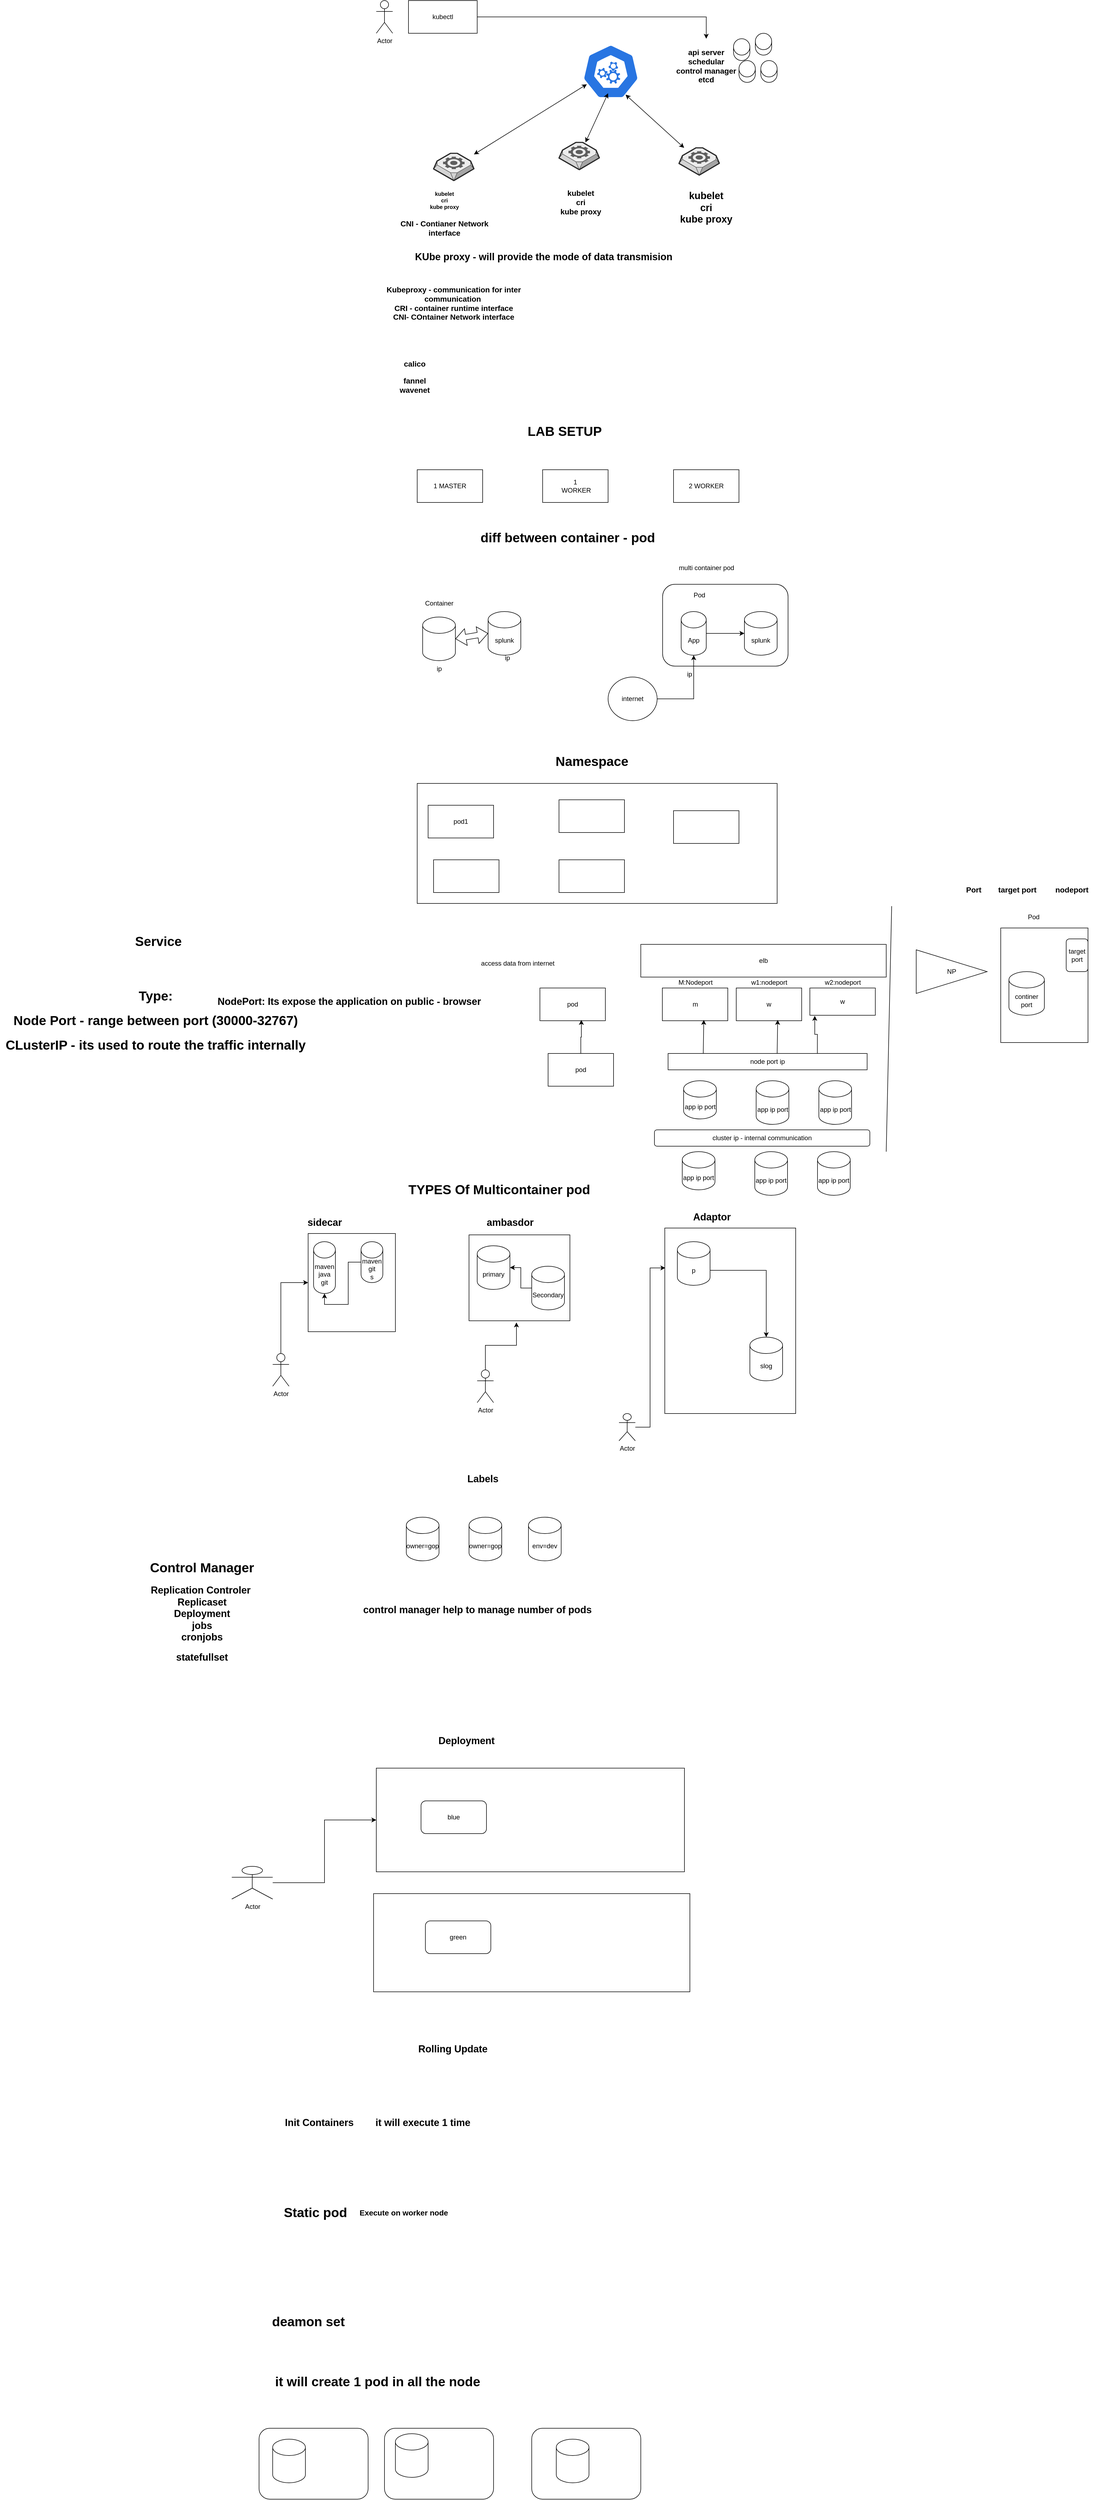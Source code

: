 <mxfile version="20.0.4" type="github">
  <diagram id="CBXjzga55jaLRlvK6xoz" name="Page-1">
    <mxGraphModel dx="2431" dy="811" grid="1" gridSize="10" guides="1" tooltips="1" connect="1" arrows="1" fold="1" page="1" pageScale="1" pageWidth="850" pageHeight="1100" math="0" shadow="0">
      <root>
        <mxCell id="0" />
        <mxCell id="1" parent="0" />
        <mxCell id="NtMriZ6diyoZdi4Wk9FT-16" value="" style="sketch=0;html=1;dashed=0;whitespace=wrap;fillColor=#2875E2;strokeColor=#ffffff;points=[[0.005,0.63,0],[0.1,0.2,0],[0.9,0.2,0],[0.5,0,0],[0.995,0.63,0],[0.72,0.99,0],[0.5,1,0],[0.28,0.99,0]];shape=mxgraph.kubernetes.icon;prIcon=master" parent="1" vertex="1">
          <mxGeometry x="400" y="130" width="130" height="100" as="geometry" />
        </mxCell>
        <mxCell id="NtMriZ6diyoZdi4Wk9FT-17" value="" style="verticalLabelPosition=bottom;html=1;verticalAlign=top;strokeWidth=1;align=center;outlineConnect=0;dashed=0;outlineConnect=0;shape=mxgraph.aws3d.worker;fillColor=#ECECEC;strokeColor=#5E5E5E;aspect=fixed;" parent="1" vertex="1">
          <mxGeometry x="370" y="310" width="74" height="50" as="geometry" />
        </mxCell>
        <mxCell id="NtMriZ6diyoZdi4Wk9FT-18" value="" style="verticalLabelPosition=bottom;html=1;verticalAlign=top;strokeWidth=1;align=center;outlineConnect=0;dashed=0;outlineConnect=0;shape=mxgraph.aws3d.worker;fillColor=#ECECEC;strokeColor=#5E5E5E;aspect=fixed;" parent="1" vertex="1">
          <mxGeometry x="140" y="330" width="74" height="50" as="geometry" />
        </mxCell>
        <mxCell id="NtMriZ6diyoZdi4Wk9FT-19" value="" style="verticalLabelPosition=bottom;html=1;verticalAlign=top;strokeWidth=1;align=center;outlineConnect=0;dashed=0;outlineConnect=0;shape=mxgraph.aws3d.worker;fillColor=#ECECEC;strokeColor=#5E5E5E;aspect=fixed;" parent="1" vertex="1">
          <mxGeometry x="590" y="320" width="74" height="50" as="geometry" />
        </mxCell>
        <mxCell id="NtMriZ6diyoZdi4Wk9FT-21" value="&lt;h2&gt;kubelet&lt;br&gt;cri&lt;br&gt;kube proxy&lt;/h2&gt;" style="text;html=1;strokeColor=none;fillColor=none;align=center;verticalAlign=middle;whiteSpace=wrap;rounded=0;" parent="1" vertex="1">
          <mxGeometry x="540" y="380" width="200" height="100" as="geometry" />
        </mxCell>
        <mxCell id="NtMriZ6diyoZdi4Wk9FT-22" value="&lt;h3&gt;api server&lt;br&gt;schedular&lt;br&gt;control manager&lt;br&gt;etcd&lt;/h3&gt;" style="text;html=1;strokeColor=none;fillColor=none;align=center;verticalAlign=middle;whiteSpace=wrap;rounded=0;" parent="1" vertex="1">
          <mxGeometry x="540" y="120" width="200" height="100" as="geometry" />
        </mxCell>
        <mxCell id="NtMriZ6diyoZdi4Wk9FT-23" value="&lt;h5&gt;kubelet&lt;br&gt;cri&lt;br&gt;kube proxy&lt;br&gt;&lt;/h5&gt;&lt;h3&gt;CNI - Contianer Network interface&lt;/h3&gt;" style="text;html=1;strokeColor=none;fillColor=none;align=center;verticalAlign=middle;whiteSpace=wrap;rounded=0;" parent="1" vertex="1">
          <mxGeometry x="60" y="390" width="200" height="100" as="geometry" />
        </mxCell>
        <mxCell id="NtMriZ6diyoZdi4Wk9FT-24" value="&lt;h3&gt;kubelet&lt;br&gt;cri&lt;br&gt;kube proxy&lt;/h3&gt;" style="text;html=1;strokeColor=none;fillColor=none;align=center;verticalAlign=middle;whiteSpace=wrap;rounded=0;" parent="1" vertex="1">
          <mxGeometry x="310" y="370" width="200" height="100" as="geometry" />
        </mxCell>
        <mxCell id="NtMriZ6diyoZdi4Wk9FT-25" value="" style="endArrow=classic;startArrow=classic;html=1;rounded=0;" parent="1" source="NtMriZ6diyoZdi4Wk9FT-17" edge="1">
          <mxGeometry width="50" height="50" relative="1" as="geometry">
            <mxPoint x="410" y="270" as="sourcePoint" />
            <mxPoint x="460" y="220" as="targetPoint" />
          </mxGeometry>
        </mxCell>
        <mxCell id="NtMriZ6diyoZdi4Wk9FT-28" value="" style="endArrow=classic;startArrow=classic;html=1;rounded=0;entryX=0.162;entryY=0.735;entryDx=0;entryDy=0;entryPerimeter=0;" parent="1" source="NtMriZ6diyoZdi4Wk9FT-18" target="NtMriZ6diyoZdi4Wk9FT-16" edge="1">
          <mxGeometry width="50" height="50" relative="1" as="geometry">
            <mxPoint x="400" y="350" as="sourcePoint" />
            <mxPoint x="450" y="300" as="targetPoint" />
          </mxGeometry>
        </mxCell>
        <mxCell id="NtMriZ6diyoZdi4Wk9FT-31" value="" style="endArrow=classic;startArrow=classic;html=1;rounded=0;entryX=0.708;entryY=0.925;entryDx=0;entryDy=0;entryPerimeter=0;" parent="1" source="NtMriZ6diyoZdi4Wk9FT-19" target="NtMriZ6diyoZdi4Wk9FT-16" edge="1">
          <mxGeometry width="50" height="50" relative="1" as="geometry">
            <mxPoint x="400" y="350" as="sourcePoint" />
            <mxPoint x="450" y="300" as="targetPoint" />
          </mxGeometry>
        </mxCell>
        <mxCell id="NtMriZ6diyoZdi4Wk9FT-36" style="edgeStyle=orthogonalEdgeStyle;rounded=0;orthogonalLoop=1;jettySize=auto;html=1;exitX=1;exitY=0.5;exitDx=0;exitDy=0;" parent="1" source="NtMriZ6diyoZdi4Wk9FT-32" target="NtMriZ6diyoZdi4Wk9FT-22" edge="1">
          <mxGeometry relative="1" as="geometry" />
        </mxCell>
        <mxCell id="NtMriZ6diyoZdi4Wk9FT-32" value="kubectl" style="rounded=0;whiteSpace=wrap;html=1;" parent="1" vertex="1">
          <mxGeometry x="94" y="50" width="126" height="60" as="geometry" />
        </mxCell>
        <mxCell id="EqZx8BdncKICett_EGlK-1" value="&lt;h3&gt;Kubeproxy - communication for inter communication&amp;nbsp;&lt;br&gt;CRI - container runtime interface&lt;br&gt;CNI- COntainer Network interface&lt;/h3&gt;" style="text;html=1;strokeColor=none;fillColor=none;align=center;verticalAlign=middle;whiteSpace=wrap;rounded=0;" parent="1" vertex="1">
          <mxGeometry x="7" y="520" width="340" height="170" as="geometry" />
        </mxCell>
        <mxCell id="EqZx8BdncKICett_EGlK-4" value="&lt;h3&gt;calico&lt;/h3&gt;&lt;h3&gt;fannel&lt;br&gt;wavenet&lt;/h3&gt;" style="text;html=1;align=center;verticalAlign=middle;resizable=0;points=[];autosize=1;strokeColor=none;fillColor=none;" parent="1" vertex="1">
          <mxGeometry x="65" y="685" width="80" height="110" as="geometry" />
        </mxCell>
        <mxCell id="EqZx8BdncKICett_EGlK-5" value="&lt;h2&gt;KUbe proxy - will provide the mode of data transmision&amp;nbsp;&lt;/h2&gt;" style="text;html=1;align=center;verticalAlign=middle;resizable=0;points=[];autosize=1;strokeColor=none;fillColor=none;" parent="1" vertex="1">
          <mxGeometry x="94" y="490" width="500" height="60" as="geometry" />
        </mxCell>
        <mxCell id="EqZx8BdncKICett_EGlK-6" value="" style="shape=cylinder3;whiteSpace=wrap;html=1;boundedLbl=1;backgroundOutline=1;size=15;" parent="1" vertex="1">
          <mxGeometry x="690" y="120" width="30" height="40" as="geometry" />
        </mxCell>
        <mxCell id="EqZx8BdncKICett_EGlK-7" value="" style="shape=cylinder3;whiteSpace=wrap;html=1;boundedLbl=1;backgroundOutline=1;size=15;" parent="1" vertex="1">
          <mxGeometry x="730" y="110" width="30" height="40" as="geometry" />
        </mxCell>
        <mxCell id="EqZx8BdncKICett_EGlK-8" value="" style="shape=cylinder3;whiteSpace=wrap;html=1;boundedLbl=1;backgroundOutline=1;size=15;" parent="1" vertex="1">
          <mxGeometry x="740" y="160" width="30" height="40" as="geometry" />
        </mxCell>
        <mxCell id="EqZx8BdncKICett_EGlK-9" value="" style="shape=cylinder3;whiteSpace=wrap;html=1;boundedLbl=1;backgroundOutline=1;size=15;" parent="1" vertex="1">
          <mxGeometry x="700" y="160" width="30" height="40" as="geometry" />
        </mxCell>
        <mxCell id="4nlPYvr7-jDKzYdwGR_k-1" value="Actor" style="shape=umlActor;verticalLabelPosition=bottom;verticalAlign=top;html=1;outlineConnect=0;" vertex="1" parent="1">
          <mxGeometry x="35" y="50" width="30" height="60" as="geometry" />
        </mxCell>
        <mxCell id="4nlPYvr7-jDKzYdwGR_k-2" value="1 MASTER" style="whiteSpace=wrap;html=1;" vertex="1" parent="1">
          <mxGeometry x="110" y="910" width="120" height="60" as="geometry" />
        </mxCell>
        <mxCell id="4nlPYvr7-jDKzYdwGR_k-4" value="&lt;h1&gt;LAB SETUP&lt;/h1&gt;" style="text;html=1;align=center;verticalAlign=middle;resizable=0;points=[];autosize=1;strokeColor=none;fillColor=none;" vertex="1" parent="1">
          <mxGeometry x="300" y="805" width="160" height="70" as="geometry" />
        </mxCell>
        <mxCell id="4nlPYvr7-jDKzYdwGR_k-5" value="2 WORKER" style="whiteSpace=wrap;html=1;" vertex="1" parent="1">
          <mxGeometry x="580" y="910" width="120" height="60" as="geometry" />
        </mxCell>
        <mxCell id="4nlPYvr7-jDKzYdwGR_k-6" value="1&lt;br&gt;&amp;nbsp;WORKER" style="whiteSpace=wrap;html=1;" vertex="1" parent="1">
          <mxGeometry x="340" y="910" width="120" height="60" as="geometry" />
        </mxCell>
        <mxCell id="4nlPYvr7-jDKzYdwGR_k-10" value="" style="rounded=1;whiteSpace=wrap;html=1;" vertex="1" parent="1">
          <mxGeometry x="560" y="1120" width="230" height="150" as="geometry" />
        </mxCell>
        <mxCell id="4nlPYvr7-jDKzYdwGR_k-8" value="" style="shape=cylinder3;whiteSpace=wrap;html=1;boundedLbl=1;backgroundOutline=1;size=15;" vertex="1" parent="1">
          <mxGeometry x="120" y="1180" width="60" height="80" as="geometry" />
        </mxCell>
        <mxCell id="4nlPYvr7-jDKzYdwGR_k-26" style="edgeStyle=orthogonalEdgeStyle;rounded=0;orthogonalLoop=1;jettySize=auto;html=1;" edge="1" parent="1" source="4nlPYvr7-jDKzYdwGR_k-9" target="4nlPYvr7-jDKzYdwGR_k-18">
          <mxGeometry relative="1" as="geometry" />
        </mxCell>
        <mxCell id="4nlPYvr7-jDKzYdwGR_k-9" value="App&lt;br&gt;" style="shape=cylinder3;whiteSpace=wrap;html=1;boundedLbl=1;backgroundOutline=1;size=15;" vertex="1" parent="1">
          <mxGeometry x="594" y="1170" width="46" height="80" as="geometry" />
        </mxCell>
        <mxCell id="4nlPYvr7-jDKzYdwGR_k-12" value="Container&lt;br&gt;" style="text;html=1;align=center;verticalAlign=middle;resizable=0;points=[];autosize=1;strokeColor=none;fillColor=none;" vertex="1" parent="1">
          <mxGeometry x="110" y="1140" width="80" height="30" as="geometry" />
        </mxCell>
        <mxCell id="4nlPYvr7-jDKzYdwGR_k-13" value="Pod" style="text;html=1;align=center;verticalAlign=middle;resizable=0;points=[];autosize=1;strokeColor=none;fillColor=none;" vertex="1" parent="1">
          <mxGeometry x="607" y="1125" width="40" height="30" as="geometry" />
        </mxCell>
        <mxCell id="4nlPYvr7-jDKzYdwGR_k-14" value="&lt;h1&gt;diff between container - pod&amp;nbsp;&lt;/h1&gt;" style="text;html=1;align=center;verticalAlign=middle;resizable=0;points=[];autosize=1;strokeColor=none;fillColor=none;" vertex="1" parent="1">
          <mxGeometry x="214" y="1000" width="350" height="70" as="geometry" />
        </mxCell>
        <mxCell id="4nlPYvr7-jDKzYdwGR_k-18" value="splunk" style="shape=cylinder3;whiteSpace=wrap;html=1;boundedLbl=1;backgroundOutline=1;size=15;" vertex="1" parent="1">
          <mxGeometry x="710" y="1170" width="60" height="80" as="geometry" />
        </mxCell>
        <mxCell id="4nlPYvr7-jDKzYdwGR_k-19" value="splunk" style="shape=cylinder3;whiteSpace=wrap;html=1;boundedLbl=1;backgroundOutline=1;size=15;" vertex="1" parent="1">
          <mxGeometry x="240" y="1170" width="60" height="80" as="geometry" />
        </mxCell>
        <mxCell id="4nlPYvr7-jDKzYdwGR_k-20" value="" style="shape=flexArrow;endArrow=classic;startArrow=classic;html=1;rounded=0;exitX=1;exitY=0.5;exitDx=0;exitDy=0;exitPerimeter=0;entryX=0;entryY=0.5;entryDx=0;entryDy=0;entryPerimeter=0;" edge="1" parent="1" source="4nlPYvr7-jDKzYdwGR_k-8" target="4nlPYvr7-jDKzYdwGR_k-19">
          <mxGeometry width="100" height="100" relative="1" as="geometry">
            <mxPoint x="180" y="1290" as="sourcePoint" />
            <mxPoint x="280" y="1190" as="targetPoint" />
          </mxGeometry>
        </mxCell>
        <mxCell id="4nlPYvr7-jDKzYdwGR_k-21" value="ip" style="text;html=1;align=center;verticalAlign=middle;resizable=0;points=[];autosize=1;strokeColor=none;fillColor=none;" vertex="1" parent="1">
          <mxGeometry x="135" y="1260" width="30" height="30" as="geometry" />
        </mxCell>
        <mxCell id="4nlPYvr7-jDKzYdwGR_k-22" value="ip" style="text;html=1;align=center;verticalAlign=middle;resizable=0;points=[];autosize=1;strokeColor=none;fillColor=none;" vertex="1" parent="1">
          <mxGeometry x="260" y="1240" width="30" height="30" as="geometry" />
        </mxCell>
        <mxCell id="4nlPYvr7-jDKzYdwGR_k-23" value="ip" style="text;html=1;align=center;verticalAlign=middle;resizable=0;points=[];autosize=1;strokeColor=none;fillColor=none;" vertex="1" parent="1">
          <mxGeometry x="594" y="1270" width="30" height="30" as="geometry" />
        </mxCell>
        <mxCell id="4nlPYvr7-jDKzYdwGR_k-25" style="edgeStyle=orthogonalEdgeStyle;rounded=0;orthogonalLoop=1;jettySize=auto;html=1;entryX=0.5;entryY=1;entryDx=0;entryDy=0;entryPerimeter=0;" edge="1" parent="1" source="4nlPYvr7-jDKzYdwGR_k-24" target="4nlPYvr7-jDKzYdwGR_k-9">
          <mxGeometry relative="1" as="geometry" />
        </mxCell>
        <mxCell id="4nlPYvr7-jDKzYdwGR_k-24" value="internet" style="ellipse;whiteSpace=wrap;html=1;" vertex="1" parent="1">
          <mxGeometry x="460" y="1290" width="90" height="80" as="geometry" />
        </mxCell>
        <mxCell id="4nlPYvr7-jDKzYdwGR_k-27" value="multi container pod" style="text;html=1;align=center;verticalAlign=middle;resizable=0;points=[];autosize=1;strokeColor=none;fillColor=none;" vertex="1" parent="1">
          <mxGeometry x="580" y="1075" width="120" height="30" as="geometry" />
        </mxCell>
        <mxCell id="4nlPYvr7-jDKzYdwGR_k-28" value="" style="rounded=0;whiteSpace=wrap;html=1;" vertex="1" parent="1">
          <mxGeometry x="110" y="1485" width="660" height="220" as="geometry" />
        </mxCell>
        <mxCell id="4nlPYvr7-jDKzYdwGR_k-29" value="&lt;h1&gt;Namespace&lt;/h1&gt;" style="text;html=1;align=center;verticalAlign=middle;resizable=0;points=[];autosize=1;strokeColor=none;fillColor=none;" vertex="1" parent="1">
          <mxGeometry x="350" y="1410" width="160" height="70" as="geometry" />
        </mxCell>
        <mxCell id="4nlPYvr7-jDKzYdwGR_k-30" value="pod1" style="whiteSpace=wrap;html=1;" vertex="1" parent="1">
          <mxGeometry x="130" y="1525" width="120" height="60" as="geometry" />
        </mxCell>
        <mxCell id="4nlPYvr7-jDKzYdwGR_k-31" value="" style="whiteSpace=wrap;html=1;" vertex="1" parent="1">
          <mxGeometry x="140" y="1625" width="120" height="60" as="geometry" />
        </mxCell>
        <mxCell id="4nlPYvr7-jDKzYdwGR_k-32" value="" style="whiteSpace=wrap;html=1;" vertex="1" parent="1">
          <mxGeometry x="370" y="1625" width="120" height="60" as="geometry" />
        </mxCell>
        <mxCell id="4nlPYvr7-jDKzYdwGR_k-33" value="" style="whiteSpace=wrap;html=1;" vertex="1" parent="1">
          <mxGeometry x="370" y="1515" width="120" height="60" as="geometry" />
        </mxCell>
        <mxCell id="4nlPYvr7-jDKzYdwGR_k-34" value="" style="whiteSpace=wrap;html=1;" vertex="1" parent="1">
          <mxGeometry x="580" y="1535" width="120" height="60" as="geometry" />
        </mxCell>
        <mxCell id="4nlPYvr7-jDKzYdwGR_k-35" value="&lt;h1&gt;Service&lt;/h1&gt;" style="text;html=1;align=center;verticalAlign=middle;resizable=0;points=[];autosize=1;strokeColor=none;fillColor=none;" vertex="1" parent="1">
          <mxGeometry x="-420" y="1740" width="110" height="70" as="geometry" />
        </mxCell>
        <mxCell id="4nlPYvr7-jDKzYdwGR_k-38" value="pod" style="whiteSpace=wrap;html=1;" vertex="1" parent="1">
          <mxGeometry x="335" y="1860" width="120" height="60" as="geometry" />
        </mxCell>
        <mxCell id="4nlPYvr7-jDKzYdwGR_k-40" style="edgeStyle=orthogonalEdgeStyle;rounded=0;orthogonalLoop=1;jettySize=auto;html=1;exitX=0.5;exitY=0;exitDx=0;exitDy=0;entryX=0.633;entryY=0.975;entryDx=0;entryDy=0;entryPerimeter=0;" edge="1" parent="1" source="4nlPYvr7-jDKzYdwGR_k-39" target="4nlPYvr7-jDKzYdwGR_k-38">
          <mxGeometry relative="1" as="geometry" />
        </mxCell>
        <mxCell id="4nlPYvr7-jDKzYdwGR_k-39" value="pod" style="whiteSpace=wrap;html=1;" vertex="1" parent="1">
          <mxGeometry x="350" y="1980" width="120" height="60" as="geometry" />
        </mxCell>
        <mxCell id="4nlPYvr7-jDKzYdwGR_k-41" value="access data from internet" style="text;html=1;align=center;verticalAlign=middle;resizable=0;points=[];autosize=1;strokeColor=none;fillColor=none;" vertex="1" parent="1">
          <mxGeometry x="214" y="1800" width="160" height="30" as="geometry" />
        </mxCell>
        <mxCell id="4nlPYvr7-jDKzYdwGR_k-43" value="&lt;h1&gt;Type:&lt;/h1&gt;&lt;h1&gt;Node Port - range between port (30000-32767)&lt;/h1&gt;&lt;h1&gt;CLusterIP - its used to route the traffic internally&lt;/h1&gt;" style="text;html=1;align=center;verticalAlign=middle;resizable=0;points=[];autosize=1;strokeColor=none;fillColor=none;" vertex="1" parent="1">
          <mxGeometry x="-655" y="1840" width="570" height="160" as="geometry" />
        </mxCell>
        <mxCell id="4nlPYvr7-jDKzYdwGR_k-44" value="&lt;h2&gt;NodePort: Its expose the application on public - browser&lt;/h2&gt;" style="text;html=1;align=center;verticalAlign=middle;resizable=0;points=[];autosize=1;strokeColor=none;fillColor=none;" vertex="1" parent="1">
          <mxGeometry x="-270" y="1855" width="510" height="60" as="geometry" />
        </mxCell>
        <mxCell id="4nlPYvr7-jDKzYdwGR_k-45" value="" style="whiteSpace=wrap;html=1;" vertex="1" parent="1">
          <mxGeometry x="-90" y="2310" width="160" height="180" as="geometry" />
        </mxCell>
        <mxCell id="4nlPYvr7-jDKzYdwGR_k-46" value="" style="whiteSpace=wrap;html=1;" vertex="1" parent="1">
          <mxGeometry x="205" y="2312.5" width="185" height="157.5" as="geometry" />
        </mxCell>
        <mxCell id="4nlPYvr7-jDKzYdwGR_k-47" value="" style="whiteSpace=wrap;html=1;" vertex="1" parent="1">
          <mxGeometry x="564" y="2300" width="240" height="340" as="geometry" />
        </mxCell>
        <mxCell id="4nlPYvr7-jDKzYdwGR_k-48" value="&lt;h1&gt;TYPES Of Multicontainer pod&lt;/h1&gt;" style="text;html=1;align=center;verticalAlign=middle;resizable=0;points=[];autosize=1;strokeColor=none;fillColor=none;" vertex="1" parent="1">
          <mxGeometry x="80" y="2195" width="360" height="70" as="geometry" />
        </mxCell>
        <mxCell id="4nlPYvr7-jDKzYdwGR_k-49" value="&lt;h2&gt;sidecar&lt;/h2&gt;" style="text;html=1;align=center;verticalAlign=middle;resizable=0;points=[];autosize=1;strokeColor=none;fillColor=none;" vertex="1" parent="1">
          <mxGeometry x="-105" y="2260" width="90" height="60" as="geometry" />
        </mxCell>
        <mxCell id="4nlPYvr7-jDKzYdwGR_k-50" value="&lt;h2&gt;ambasdor&lt;/h2&gt;" style="text;html=1;align=center;verticalAlign=middle;resizable=0;points=[];autosize=1;strokeColor=none;fillColor=none;" vertex="1" parent="1">
          <mxGeometry x="225" y="2260" width="110" height="60" as="geometry" />
        </mxCell>
        <mxCell id="4nlPYvr7-jDKzYdwGR_k-51" value="&lt;h2&gt;Adaptor&lt;/h2&gt;" style="text;html=1;align=center;verticalAlign=middle;resizable=0;points=[];autosize=1;strokeColor=none;fillColor=none;" vertex="1" parent="1">
          <mxGeometry x="605" y="2250" width="90" height="60" as="geometry" />
        </mxCell>
        <mxCell id="4nlPYvr7-jDKzYdwGR_k-52" value="maven&lt;br&gt;java&lt;br&gt;git&lt;br&gt;" style="shape=cylinder3;whiteSpace=wrap;html=1;boundedLbl=1;backgroundOutline=1;size=15;" vertex="1" parent="1">
          <mxGeometry x="-80" y="2325" width="40" height="95" as="geometry" />
        </mxCell>
        <mxCell id="4nlPYvr7-jDKzYdwGR_k-54" style="edgeStyle=orthogonalEdgeStyle;rounded=0;orthogonalLoop=1;jettySize=auto;html=1;entryX=0.5;entryY=1;entryDx=0;entryDy=0;entryPerimeter=0;" edge="1" parent="1" source="4nlPYvr7-jDKzYdwGR_k-53" target="4nlPYvr7-jDKzYdwGR_k-52">
          <mxGeometry relative="1" as="geometry" />
        </mxCell>
        <mxCell id="4nlPYvr7-jDKzYdwGR_k-53" value="maven&lt;br&gt;git&lt;br&gt;s" style="shape=cylinder3;whiteSpace=wrap;html=1;boundedLbl=1;backgroundOutline=1;size=15;" vertex="1" parent="1">
          <mxGeometry x="7" y="2325" width="40" height="75" as="geometry" />
        </mxCell>
        <mxCell id="4nlPYvr7-jDKzYdwGR_k-69" style="edgeStyle=orthogonalEdgeStyle;rounded=0;orthogonalLoop=1;jettySize=auto;html=1;exitX=0.5;exitY=0;exitDx=0;exitDy=0;exitPerimeter=0;entryX=0;entryY=0.5;entryDx=0;entryDy=0;" edge="1" parent="1" source="4nlPYvr7-jDKzYdwGR_k-57" target="4nlPYvr7-jDKzYdwGR_k-45">
          <mxGeometry relative="1" as="geometry" />
        </mxCell>
        <mxCell id="4nlPYvr7-jDKzYdwGR_k-57" value="Actor" style="shape=umlActor;verticalLabelPosition=bottom;verticalAlign=top;html=1;outlineConnect=0;" vertex="1" parent="1">
          <mxGeometry x="-155" y="2530" width="30" height="60" as="geometry" />
        </mxCell>
        <mxCell id="4nlPYvr7-jDKzYdwGR_k-58" value="primary" style="shape=cylinder3;whiteSpace=wrap;html=1;boundedLbl=1;backgroundOutline=1;size=15;" vertex="1" parent="1">
          <mxGeometry x="220" y="2332.5" width="60" height="80" as="geometry" />
        </mxCell>
        <mxCell id="4nlPYvr7-jDKzYdwGR_k-60" style="edgeStyle=orthogonalEdgeStyle;rounded=0;orthogonalLoop=1;jettySize=auto;html=1;" edge="1" parent="1" source="4nlPYvr7-jDKzYdwGR_k-59" target="4nlPYvr7-jDKzYdwGR_k-58">
          <mxGeometry relative="1" as="geometry" />
        </mxCell>
        <mxCell id="4nlPYvr7-jDKzYdwGR_k-59" value="Secondary" style="shape=cylinder3;whiteSpace=wrap;html=1;boundedLbl=1;backgroundOutline=1;size=15;" vertex="1" parent="1">
          <mxGeometry x="320" y="2370" width="60" height="80" as="geometry" />
        </mxCell>
        <mxCell id="4nlPYvr7-jDKzYdwGR_k-68" style="edgeStyle=orthogonalEdgeStyle;rounded=0;orthogonalLoop=1;jettySize=auto;html=1;exitX=0.5;exitY=0;exitDx=0;exitDy=0;exitPerimeter=0;entryX=0.47;entryY=1.019;entryDx=0;entryDy=0;entryPerimeter=0;" edge="1" parent="1" source="4nlPYvr7-jDKzYdwGR_k-62" target="4nlPYvr7-jDKzYdwGR_k-46">
          <mxGeometry relative="1" as="geometry" />
        </mxCell>
        <mxCell id="4nlPYvr7-jDKzYdwGR_k-62" value="Actor" style="shape=umlActor;verticalLabelPosition=bottom;verticalAlign=top;html=1;outlineConnect=0;" vertex="1" parent="1">
          <mxGeometry x="220" y="2560" width="30" height="60" as="geometry" />
        </mxCell>
        <mxCell id="4nlPYvr7-jDKzYdwGR_k-63" value="slog" style="shape=cylinder3;whiteSpace=wrap;html=1;boundedLbl=1;backgroundOutline=1;size=15;" vertex="1" parent="1">
          <mxGeometry x="720" y="2500" width="60" height="80" as="geometry" />
        </mxCell>
        <mxCell id="4nlPYvr7-jDKzYdwGR_k-74" style="edgeStyle=orthogonalEdgeStyle;rounded=0;orthogonalLoop=1;jettySize=auto;html=1;exitX=1;exitY=0;exitDx=0;exitDy=52.5;exitPerimeter=0;" edge="1" parent="1" source="4nlPYvr7-jDKzYdwGR_k-65" target="4nlPYvr7-jDKzYdwGR_k-63">
          <mxGeometry relative="1" as="geometry" />
        </mxCell>
        <mxCell id="4nlPYvr7-jDKzYdwGR_k-65" value="p" style="shape=cylinder3;whiteSpace=wrap;html=1;boundedLbl=1;backgroundOutline=1;size=15;" vertex="1" parent="1">
          <mxGeometry x="587" y="2325" width="60" height="80" as="geometry" />
        </mxCell>
        <mxCell id="4nlPYvr7-jDKzYdwGR_k-72" style="edgeStyle=orthogonalEdgeStyle;rounded=0;orthogonalLoop=1;jettySize=auto;html=1;entryX=0.004;entryY=0.215;entryDx=0;entryDy=0;entryPerimeter=0;" edge="1" parent="1" source="4nlPYvr7-jDKzYdwGR_k-71" target="4nlPYvr7-jDKzYdwGR_k-47">
          <mxGeometry relative="1" as="geometry">
            <mxPoint x="495" y="2560" as="targetPoint" />
          </mxGeometry>
        </mxCell>
        <mxCell id="4nlPYvr7-jDKzYdwGR_k-71" value="Actor" style="shape=umlActor;verticalLabelPosition=bottom;verticalAlign=top;html=1;outlineConnect=0;" vertex="1" parent="1">
          <mxGeometry x="480" y="2640" width="30" height="50" as="geometry" />
        </mxCell>
        <mxCell id="4nlPYvr7-jDKzYdwGR_k-75" value="&lt;h2&gt;Labels&lt;/h2&gt;" style="text;html=1;align=center;verticalAlign=middle;resizable=0;points=[];autosize=1;strokeColor=none;fillColor=none;" vertex="1" parent="1">
          <mxGeometry x="190" y="2730" width="80" height="60" as="geometry" />
        </mxCell>
        <mxCell id="4nlPYvr7-jDKzYdwGR_k-76" value="owner=gop" style="shape=cylinder3;whiteSpace=wrap;html=1;boundedLbl=1;backgroundOutline=1;size=15;" vertex="1" parent="1">
          <mxGeometry x="90" y="2830" width="60" height="80" as="geometry" />
        </mxCell>
        <mxCell id="4nlPYvr7-jDKzYdwGR_k-77" value="owner=gop" style="shape=cylinder3;whiteSpace=wrap;html=1;boundedLbl=1;backgroundOutline=1;size=15;" vertex="1" parent="1">
          <mxGeometry x="205" y="2830" width="60" height="80" as="geometry" />
        </mxCell>
        <mxCell id="4nlPYvr7-jDKzYdwGR_k-78" value="env=dev" style="shape=cylinder3;whiteSpace=wrap;html=1;boundedLbl=1;backgroundOutline=1;size=15;" vertex="1" parent="1">
          <mxGeometry x="314" y="2830" width="60" height="80" as="geometry" />
        </mxCell>
        <mxCell id="4nlPYvr7-jDKzYdwGR_k-79" value="&lt;h2&gt;&lt;/h2&gt;&lt;h1&gt;Control Manager&lt;/h1&gt;&lt;h2&gt;Replication Controler&amp;nbsp;&lt;br&gt;Replicaset&lt;br&gt;Deployment&lt;br&gt;jobs&lt;br&gt;cronjobs&lt;/h2&gt;&lt;h2&gt;statefullset&lt;/h2&gt;&lt;div&gt;&lt;br&gt;&lt;/div&gt;" style="text;html=1;align=center;verticalAlign=middle;resizable=0;points=[];autosize=1;strokeColor=none;fillColor=none;" vertex="1" parent="1">
          <mxGeometry x="-390" y="2885" width="210" height="250" as="geometry" />
        </mxCell>
        <mxCell id="4nlPYvr7-jDKzYdwGR_k-80" value="&lt;h2&gt;control manager help to manage number of pods&lt;/h2&gt;" style="text;html=1;align=center;verticalAlign=middle;resizable=0;points=[];autosize=1;strokeColor=none;fillColor=none;" vertex="1" parent="1">
          <mxGeometry y="2970" width="440" height="60" as="geometry" />
        </mxCell>
        <mxCell id="4nlPYvr7-jDKzYdwGR_k-81" value="m" style="whiteSpace=wrap;html=1;" vertex="1" parent="1">
          <mxGeometry x="559.5" y="1860" width="120" height="60" as="geometry" />
        </mxCell>
        <mxCell id="4nlPYvr7-jDKzYdwGR_k-82" style="edgeStyle=orthogonalEdgeStyle;rounded=0;orthogonalLoop=1;jettySize=auto;html=1;exitX=0.5;exitY=0;exitDx=0;exitDy=0;entryX=0.633;entryY=0.975;entryDx=0;entryDy=0;entryPerimeter=0;" edge="1" parent="1" target="4nlPYvr7-jDKzYdwGR_k-81">
          <mxGeometry relative="1" as="geometry">
            <mxPoint x="634.5" y="1980" as="sourcePoint" />
          </mxGeometry>
        </mxCell>
        <mxCell id="4nlPYvr7-jDKzYdwGR_k-85" value="w" style="whiteSpace=wrap;html=1;" vertex="1" parent="1">
          <mxGeometry x="695" y="1860" width="120" height="60" as="geometry" />
        </mxCell>
        <mxCell id="4nlPYvr7-jDKzYdwGR_k-86" style="edgeStyle=orthogonalEdgeStyle;rounded=0;orthogonalLoop=1;jettySize=auto;html=1;exitX=0.5;exitY=0;exitDx=0;exitDy=0;entryX=0.633;entryY=0.975;entryDx=0;entryDy=0;entryPerimeter=0;" edge="1" parent="1" target="4nlPYvr7-jDKzYdwGR_k-85">
          <mxGeometry relative="1" as="geometry">
            <mxPoint x="770" y="1980" as="sourcePoint" />
          </mxGeometry>
        </mxCell>
        <mxCell id="4nlPYvr7-jDKzYdwGR_k-88" value="w" style="whiteSpace=wrap;html=1;" vertex="1" parent="1">
          <mxGeometry x="830" y="1860" width="120" height="50" as="geometry" />
        </mxCell>
        <mxCell id="4nlPYvr7-jDKzYdwGR_k-97" style="edgeStyle=orthogonalEdgeStyle;rounded=0;orthogonalLoop=1;jettySize=auto;html=1;exitX=0.75;exitY=0;exitDx=0;exitDy=0;entryX=0.075;entryY=1.02;entryDx=0;entryDy=0;entryPerimeter=0;" edge="1" parent="1" source="4nlPYvr7-jDKzYdwGR_k-90" target="4nlPYvr7-jDKzYdwGR_k-88">
          <mxGeometry relative="1" as="geometry" />
        </mxCell>
        <mxCell id="4nlPYvr7-jDKzYdwGR_k-90" value="node port ip" style="whiteSpace=wrap;html=1;" vertex="1" parent="1">
          <mxGeometry x="570" y="1980" width="365" height="30" as="geometry" />
        </mxCell>
        <mxCell id="4nlPYvr7-jDKzYdwGR_k-92" value="elb" style="whiteSpace=wrap;html=1;" vertex="1" parent="1">
          <mxGeometry x="520" y="1780" width="450" height="60" as="geometry" />
        </mxCell>
        <mxCell id="4nlPYvr7-jDKzYdwGR_k-93" value="M:Nodeport" style="text;html=1;align=center;verticalAlign=middle;resizable=0;points=[];autosize=1;strokeColor=none;fillColor=none;" vertex="1" parent="1">
          <mxGeometry x="575" y="1835" width="90" height="30" as="geometry" />
        </mxCell>
        <mxCell id="4nlPYvr7-jDKzYdwGR_k-94" value="w1:nodeport" style="text;html=1;align=center;verticalAlign=middle;resizable=0;points=[];autosize=1;strokeColor=none;fillColor=none;" vertex="1" parent="1">
          <mxGeometry x="710" y="1835" width="90" height="30" as="geometry" />
        </mxCell>
        <mxCell id="4nlPYvr7-jDKzYdwGR_k-95" value="w2:nodeport" style="text;html=1;align=center;verticalAlign=middle;resizable=0;points=[];autosize=1;strokeColor=none;fillColor=none;" vertex="1" parent="1">
          <mxGeometry x="845" y="1835" width="90" height="30" as="geometry" />
        </mxCell>
        <mxCell id="4nlPYvr7-jDKzYdwGR_k-98" value="app ip port" style="shape=cylinder3;whiteSpace=wrap;html=1;boundedLbl=1;backgroundOutline=1;size=15;" vertex="1" parent="1">
          <mxGeometry x="598.5" y="2030" width="60" height="70" as="geometry" />
        </mxCell>
        <mxCell id="4nlPYvr7-jDKzYdwGR_k-99" value="app ip port" style="shape=cylinder3;whiteSpace=wrap;html=1;boundedLbl=1;backgroundOutline=1;size=15;" vertex="1" parent="1">
          <mxGeometry x="731.5" y="2030" width="60" height="80" as="geometry" />
        </mxCell>
        <mxCell id="4nlPYvr7-jDKzYdwGR_k-100" value="app ip port" style="shape=cylinder3;whiteSpace=wrap;html=1;boundedLbl=1;backgroundOutline=1;size=15;" vertex="1" parent="1">
          <mxGeometry x="846.5" y="2030" width="60" height="80" as="geometry" />
        </mxCell>
        <mxCell id="4nlPYvr7-jDKzYdwGR_k-104" value="" style="endArrow=none;html=1;rounded=0;" edge="1" parent="1">
          <mxGeometry width="50" height="50" relative="1" as="geometry">
            <mxPoint x="970" y="2160" as="sourcePoint" />
            <mxPoint x="980" y="1710" as="targetPoint" />
          </mxGeometry>
        </mxCell>
        <mxCell id="4nlPYvr7-jDKzYdwGR_k-105" value="&lt;h3&gt;Port&lt;/h3&gt;" style="text;html=1;align=center;verticalAlign=middle;resizable=0;points=[];autosize=1;strokeColor=none;fillColor=none;" vertex="1" parent="1">
          <mxGeometry x="1105" y="1650" width="50" height="60" as="geometry" />
        </mxCell>
        <mxCell id="4nlPYvr7-jDKzYdwGR_k-106" value="&lt;h3&gt;target port&lt;/h3&gt;" style="text;html=1;align=center;verticalAlign=middle;resizable=0;points=[];autosize=1;strokeColor=none;fillColor=none;" vertex="1" parent="1">
          <mxGeometry x="1165" y="1650" width="90" height="60" as="geometry" />
        </mxCell>
        <mxCell id="4nlPYvr7-jDKzYdwGR_k-107" value="&lt;h3&gt;nodeport&lt;/h3&gt;" style="text;html=1;align=center;verticalAlign=middle;resizable=0;points=[];autosize=1;strokeColor=none;fillColor=none;" vertex="1" parent="1">
          <mxGeometry x="1270" y="1650" width="80" height="60" as="geometry" />
        </mxCell>
        <mxCell id="4nlPYvr7-jDKzYdwGR_k-108" value="NP" style="triangle;whiteSpace=wrap;html=1;" vertex="1" parent="1">
          <mxGeometry x="1025" y="1790" width="130" height="80" as="geometry" />
        </mxCell>
        <mxCell id="4nlPYvr7-jDKzYdwGR_k-109" value="" style="whiteSpace=wrap;html=1;" vertex="1" parent="1">
          <mxGeometry x="1180" y="1750" width="160" height="210" as="geometry" />
        </mxCell>
        <mxCell id="4nlPYvr7-jDKzYdwGR_k-110" value="continer port" style="shape=cylinder3;whiteSpace=wrap;html=1;boundedLbl=1;backgroundOutline=1;size=15;" vertex="1" parent="1">
          <mxGeometry x="1195" y="1830" width="65" height="80" as="geometry" />
        </mxCell>
        <mxCell id="4nlPYvr7-jDKzYdwGR_k-112" value="target port" style="rounded=1;whiteSpace=wrap;html=1;" vertex="1" parent="1">
          <mxGeometry x="1300" y="1770" width="40" height="60" as="geometry" />
        </mxCell>
        <mxCell id="4nlPYvr7-jDKzYdwGR_k-113" value="Pod" style="text;html=1;align=center;verticalAlign=middle;resizable=0;points=[];autosize=1;strokeColor=none;fillColor=none;" vertex="1" parent="1">
          <mxGeometry x="1220" y="1715" width="40" height="30" as="geometry" />
        </mxCell>
        <mxCell id="4nlPYvr7-jDKzYdwGR_k-115" value="cluster ip - internal communication" style="rounded=1;whiteSpace=wrap;html=1;" vertex="1" parent="1">
          <mxGeometry x="545" y="2120" width="395" height="30" as="geometry" />
        </mxCell>
        <mxCell id="4nlPYvr7-jDKzYdwGR_k-116" value="app ip port" style="shape=cylinder3;whiteSpace=wrap;html=1;boundedLbl=1;backgroundOutline=1;size=15;" vertex="1" parent="1">
          <mxGeometry x="596" y="2160" width="60" height="70" as="geometry" />
        </mxCell>
        <mxCell id="4nlPYvr7-jDKzYdwGR_k-117" value="app ip port" style="shape=cylinder3;whiteSpace=wrap;html=1;boundedLbl=1;backgroundOutline=1;size=15;" vertex="1" parent="1">
          <mxGeometry x="729" y="2160" width="60" height="80" as="geometry" />
        </mxCell>
        <mxCell id="4nlPYvr7-jDKzYdwGR_k-118" value="app ip port" style="shape=cylinder3;whiteSpace=wrap;html=1;boundedLbl=1;backgroundOutline=1;size=15;" vertex="1" parent="1">
          <mxGeometry x="844" y="2160" width="60" height="80" as="geometry" />
        </mxCell>
        <mxCell id="4nlPYvr7-jDKzYdwGR_k-119" value="&lt;h2&gt;Deployment&lt;/h2&gt;" style="text;html=1;align=center;verticalAlign=middle;resizable=0;points=[];autosize=1;strokeColor=none;fillColor=none;" vertex="1" parent="1">
          <mxGeometry x="135" y="3210" width="130" height="60" as="geometry" />
        </mxCell>
        <mxCell id="4nlPYvr7-jDKzYdwGR_k-120" value="" style="rounded=0;whiteSpace=wrap;html=1;" vertex="1" parent="1">
          <mxGeometry x="35" y="3290" width="565" height="190" as="geometry" />
        </mxCell>
        <mxCell id="4nlPYvr7-jDKzYdwGR_k-121" value="blue" style="rounded=1;whiteSpace=wrap;html=1;" vertex="1" parent="1">
          <mxGeometry x="117" y="3350" width="120" height="60" as="geometry" />
        </mxCell>
        <mxCell id="4nlPYvr7-jDKzYdwGR_k-122" value="" style="rounded=0;whiteSpace=wrap;html=1;" vertex="1" parent="1">
          <mxGeometry x="30" y="3520" width="580" height="180" as="geometry" />
        </mxCell>
        <mxCell id="4nlPYvr7-jDKzYdwGR_k-123" value="green" style="rounded=1;whiteSpace=wrap;html=1;" vertex="1" parent="1">
          <mxGeometry x="125" y="3570" width="120" height="60" as="geometry" />
        </mxCell>
        <mxCell id="4nlPYvr7-jDKzYdwGR_k-125" style="edgeStyle=orthogonalEdgeStyle;rounded=0;orthogonalLoop=1;jettySize=auto;html=1;" edge="1" parent="1" source="4nlPYvr7-jDKzYdwGR_k-124" target="4nlPYvr7-jDKzYdwGR_k-120">
          <mxGeometry relative="1" as="geometry" />
        </mxCell>
        <mxCell id="4nlPYvr7-jDKzYdwGR_k-124" value="Actor" style="shape=umlActor;verticalLabelPosition=bottom;verticalAlign=top;html=1;outlineConnect=0;" vertex="1" parent="1">
          <mxGeometry x="-230" y="3470" width="75" height="60" as="geometry" />
        </mxCell>
        <mxCell id="4nlPYvr7-jDKzYdwGR_k-126" value="&lt;h2&gt;Rolling Update&lt;/h2&gt;" style="text;html=1;align=center;verticalAlign=middle;resizable=0;points=[];autosize=1;strokeColor=none;fillColor=none;" vertex="1" parent="1">
          <mxGeometry x="100" y="3775" width="150" height="60" as="geometry" />
        </mxCell>
        <mxCell id="4nlPYvr7-jDKzYdwGR_k-127" value="&lt;h2&gt;Init Containers&lt;/h2&gt;" style="text;html=1;align=center;verticalAlign=middle;resizable=0;points=[];autosize=1;strokeColor=none;fillColor=none;" vertex="1" parent="1">
          <mxGeometry x="-145" y="3910" width="150" height="60" as="geometry" />
        </mxCell>
        <mxCell id="4nlPYvr7-jDKzYdwGR_k-128" value="&lt;h2&gt;it will execute 1 time&lt;/h2&gt;" style="text;html=1;align=center;verticalAlign=middle;resizable=0;points=[];autosize=1;strokeColor=none;fillColor=none;" vertex="1" parent="1">
          <mxGeometry x="20" y="3910" width="200" height="60" as="geometry" />
        </mxCell>
        <mxCell id="4nlPYvr7-jDKzYdwGR_k-129" value="&lt;h1&gt;Static pod&lt;/h1&gt;" style="text;html=1;align=center;verticalAlign=middle;resizable=0;points=[];autosize=1;strokeColor=none;fillColor=none;" vertex="1" parent="1">
          <mxGeometry x="-147" y="4070" width="140" height="70" as="geometry" />
        </mxCell>
        <mxCell id="4nlPYvr7-jDKzYdwGR_k-130" value="&lt;h3&gt;Execute on worker node&lt;/h3&gt;" style="text;html=1;align=center;verticalAlign=middle;resizable=0;points=[];autosize=1;strokeColor=none;fillColor=none;" vertex="1" parent="1">
          <mxGeometry x="-10" y="4075" width="190" height="60" as="geometry" />
        </mxCell>
        <mxCell id="4nlPYvr7-jDKzYdwGR_k-131" value="&lt;h1&gt;deamon set&lt;/h1&gt;" style="text;html=1;align=center;verticalAlign=middle;resizable=0;points=[];autosize=1;strokeColor=none;fillColor=none;" vertex="1" parent="1">
          <mxGeometry x="-170" y="4270" width="160" height="70" as="geometry" />
        </mxCell>
        <mxCell id="4nlPYvr7-jDKzYdwGR_k-134" value="" style="rounded=1;whiteSpace=wrap;html=1;" vertex="1" parent="1">
          <mxGeometry x="-180" y="4500" width="200" height="130" as="geometry" />
        </mxCell>
        <mxCell id="4nlPYvr7-jDKzYdwGR_k-135" value="" style="rounded=1;whiteSpace=wrap;html=1;" vertex="1" parent="1">
          <mxGeometry x="50" y="4500" width="200" height="130" as="geometry" />
        </mxCell>
        <mxCell id="4nlPYvr7-jDKzYdwGR_k-136" value="" style="rounded=1;whiteSpace=wrap;html=1;" vertex="1" parent="1">
          <mxGeometry x="320" y="4500" width="200" height="130" as="geometry" />
        </mxCell>
        <mxCell id="4nlPYvr7-jDKzYdwGR_k-138" value="" style="shape=cylinder3;whiteSpace=wrap;html=1;boundedLbl=1;backgroundOutline=1;size=15;" vertex="1" parent="1">
          <mxGeometry x="-155" y="4520" width="60" height="80" as="geometry" />
        </mxCell>
        <mxCell id="4nlPYvr7-jDKzYdwGR_k-139" value="" style="shape=cylinder3;whiteSpace=wrap;html=1;boundedLbl=1;backgroundOutline=1;size=15;" vertex="1" parent="1">
          <mxGeometry x="70" y="4510" width="60" height="80" as="geometry" />
        </mxCell>
        <mxCell id="4nlPYvr7-jDKzYdwGR_k-141" value="" style="shape=cylinder3;whiteSpace=wrap;html=1;boundedLbl=1;backgroundOutline=1;size=15;" vertex="1" parent="1">
          <mxGeometry x="365" y="4520" width="60" height="80" as="geometry" />
        </mxCell>
        <mxCell id="4nlPYvr7-jDKzYdwGR_k-142" value="&lt;h1&gt;it will create 1 pod in all the node&lt;/h1&gt;" style="text;html=1;align=center;verticalAlign=middle;resizable=0;points=[];autosize=1;strokeColor=none;fillColor=none;" vertex="1" parent="1">
          <mxGeometry x="-163" y="4380" width="400" height="70" as="geometry" />
        </mxCell>
      </root>
    </mxGraphModel>
  </diagram>
</mxfile>
